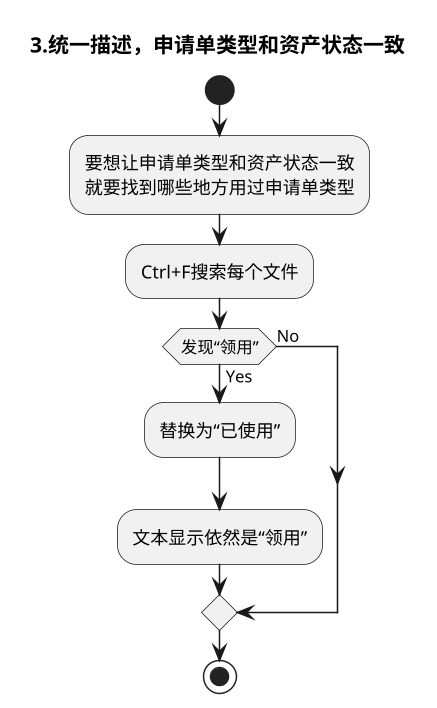 @startuml
scale 1.5
title 3.统一描述，申请单类型和资产状态一致
|开发人员|
start
:要想让申请单类型和资产状态一致
就要找到哪些地方用过申请单类型;
:Ctrl+F搜索每个文件;
if (发现“领用”) then (Yes)
    :替换为“已使用”;
    :文本显示依然是“领用”;
else (No)
endif
stop
@enduml